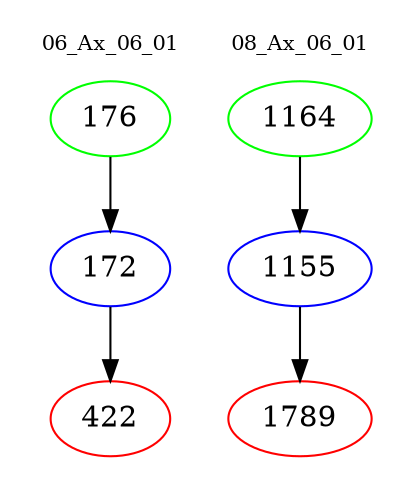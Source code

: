 digraph{
subgraph cluster_0 {
color = white
label = "06_Ax_06_01";
fontsize=10;
T0_176 [label="176", color="green"]
T0_176 -> T0_172 [color="black"]
T0_172 [label="172", color="blue"]
T0_172 -> T0_422 [color="black"]
T0_422 [label="422", color="red"]
}
subgraph cluster_1 {
color = white
label = "08_Ax_06_01";
fontsize=10;
T1_1164 [label="1164", color="green"]
T1_1164 -> T1_1155 [color="black"]
T1_1155 [label="1155", color="blue"]
T1_1155 -> T1_1789 [color="black"]
T1_1789 [label="1789", color="red"]
}
}
